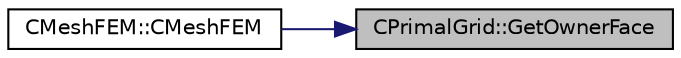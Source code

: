 digraph "CPrimalGrid::GetOwnerFace"
{
 // LATEX_PDF_SIZE
  edge [fontname="Helvetica",fontsize="10",labelfontname="Helvetica",labelfontsize="10"];
  node [fontname="Helvetica",fontsize="10",shape=record];
  rankdir="RL";
  Node1 [label="CPrimalGrid::GetOwnerFace",height=0.2,width=0.4,color="black", fillcolor="grey75", style="filled", fontcolor="black",tooltip="Get the boolean to indicate whether or not this element owns the face between the current and the adj..."];
  Node1 -> Node2 [dir="back",color="midnightblue",fontsize="10",style="solid",fontname="Helvetica"];
  Node2 [label="CMeshFEM::CMeshFEM",height=0.2,width=0.4,color="black", fillcolor="white", style="filled",URL="$classCMeshFEM.html#ae74b12670fb49ad4d28836d9fc2aab8d",tooltip="Redistributes the grid over the ranks and creates the halo layer."];
}
